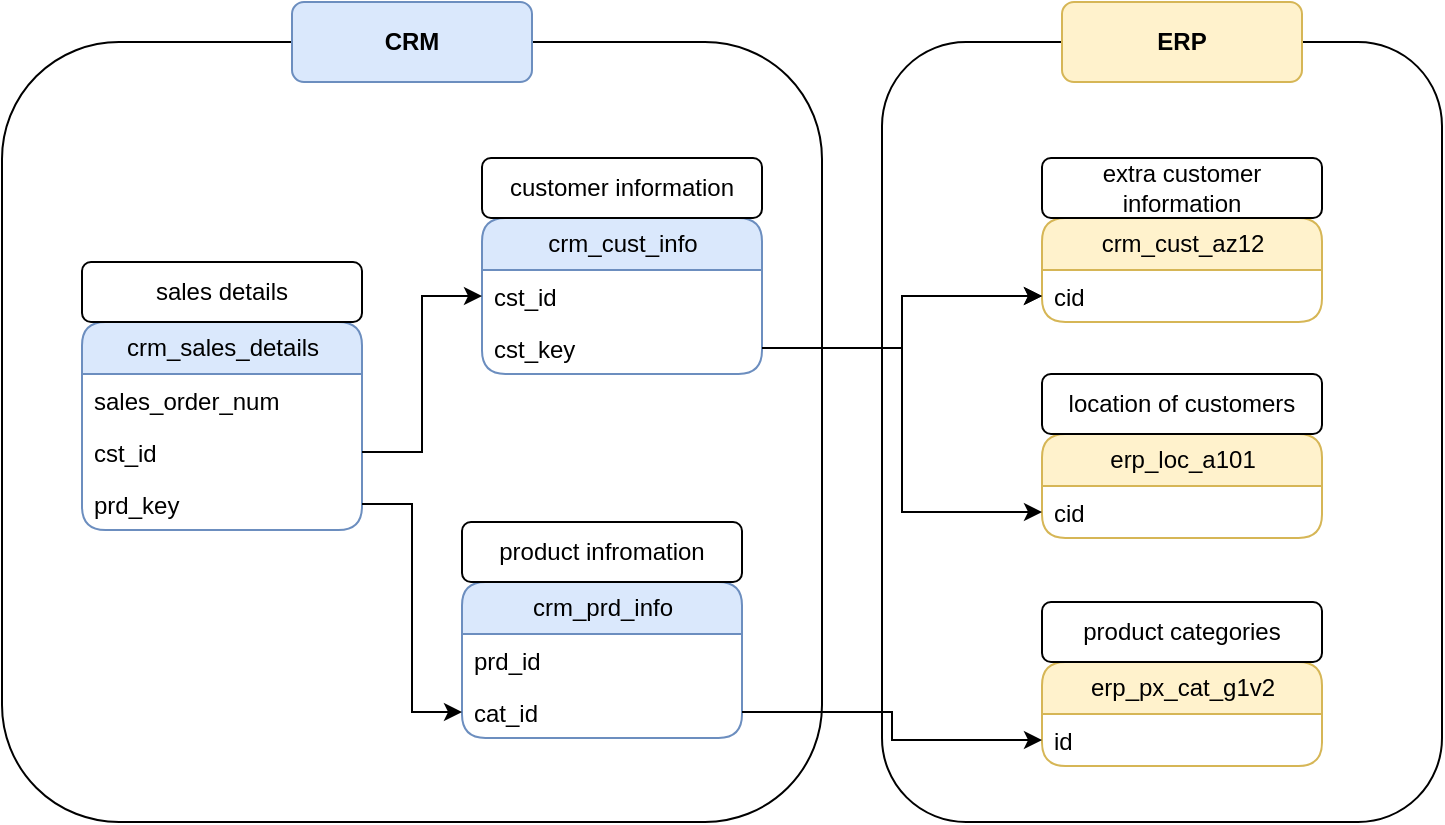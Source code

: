 <mxfile version="27.0.9">
  <diagram name="Page-1" id="vrlYyOKMZUnLN6hcUwrE">
    <mxGraphModel dx="1186" dy="516" grid="1" gridSize="10" guides="1" tooltips="1" connect="1" arrows="1" fold="1" page="0" pageScale="1" pageWidth="413" pageHeight="583" math="0" shadow="0">
      <root>
        <mxCell id="0" />
        <mxCell id="1" parent="0" />
        <mxCell id="G1LfzqULqKn8pjqGVw7g-43" value="" style="rounded=1;whiteSpace=wrap;html=1;fillColor=none;" parent="1" vertex="1">
          <mxGeometry x="-100" y="90" width="410" height="390" as="geometry" />
        </mxCell>
        <mxCell id="G1LfzqULqKn8pjqGVw7g-1" value="crm_cust_info" style="swimlane;fontStyle=0;childLayout=stackLayout;horizontal=1;startSize=26;fillColor=#dae8fc;horizontalStack=0;resizeParent=1;resizeParentMax=0;resizeLast=0;collapsible=1;marginBottom=0;html=1;rounded=1;swimlaneLine=1;glass=0;shadow=0;swimlaneFillColor=default;strokeColor=#6c8ebf;" parent="1" vertex="1">
          <mxGeometry x="140" y="178" width="140" height="78" as="geometry" />
        </mxCell>
        <mxCell id="G1LfzqULqKn8pjqGVw7g-2" value="cst_id" style="text;strokeColor=none;fillColor=none;align=left;verticalAlign=top;spacingLeft=4;spacingRight=4;overflow=hidden;rotatable=0;points=[[0,0.5],[1,0.5]];portConstraint=eastwest;whiteSpace=wrap;html=1;" parent="G1LfzqULqKn8pjqGVw7g-1" vertex="1">
          <mxGeometry y="26" width="140" height="26" as="geometry" />
        </mxCell>
        <mxCell id="G1LfzqULqKn8pjqGVw7g-21" value="cst_key" style="text;strokeColor=none;fillColor=none;align=left;verticalAlign=top;spacingLeft=4;spacingRight=4;overflow=hidden;rotatable=0;points=[[0,0.5],[1,0.5]];portConstraint=eastwest;whiteSpace=wrap;html=1;" parent="G1LfzqULqKn8pjqGVw7g-1" vertex="1">
          <mxGeometry y="52" width="140" height="26" as="geometry" />
        </mxCell>
        <mxCell id="G1LfzqULqKn8pjqGVw7g-5" value="crm_sales_details" style="swimlane;fontStyle=0;childLayout=stackLayout;horizontal=1;startSize=26;fillColor=#dae8fc;horizontalStack=0;resizeParent=1;resizeParentMax=0;resizeLast=0;collapsible=1;marginBottom=0;html=1;rounded=1;swimlaneLine=1;glass=0;shadow=0;swimlaneFillColor=default;strokeColor=#6c8ebf;" parent="1" vertex="1">
          <mxGeometry x="-60" y="230" width="140" height="104" as="geometry" />
        </mxCell>
        <mxCell id="G1LfzqULqKn8pjqGVw7g-6" value="sales_order_num" style="text;strokeColor=none;fillColor=none;align=left;verticalAlign=top;spacingLeft=4;spacingRight=4;overflow=hidden;rotatable=0;points=[[0,0.5],[1,0.5]];portConstraint=eastwest;whiteSpace=wrap;html=1;" parent="G1LfzqULqKn8pjqGVw7g-5" vertex="1">
          <mxGeometry y="26" width="140" height="26" as="geometry" />
        </mxCell>
        <mxCell id="G1LfzqULqKn8pjqGVw7g-12" value="cst_id" style="text;strokeColor=none;fillColor=none;align=left;verticalAlign=top;spacingLeft=4;spacingRight=4;overflow=hidden;rotatable=0;points=[[0,0.5],[1,0.5]];portConstraint=eastwest;whiteSpace=wrap;html=1;strokeWidth=3;" parent="G1LfzqULqKn8pjqGVw7g-5" vertex="1">
          <mxGeometry y="52" width="140" height="26" as="geometry" />
        </mxCell>
        <mxCell id="G1LfzqULqKn8pjqGVw7g-15" value="prd_key" style="text;strokeColor=none;fillColor=none;align=left;verticalAlign=top;spacingLeft=4;spacingRight=4;overflow=hidden;rotatable=0;points=[[0,0.5],[1,0.5]];portConstraint=eastwest;whiteSpace=wrap;html=1;strokeWidth=3;" parent="G1LfzqULqKn8pjqGVw7g-5" vertex="1">
          <mxGeometry y="78" width="140" height="26" as="geometry" />
        </mxCell>
        <mxCell id="G1LfzqULqKn8pjqGVw7g-7" value="crm_prd_info" style="swimlane;fontStyle=0;childLayout=stackLayout;horizontal=1;startSize=26;fillColor=#dae8fc;horizontalStack=0;resizeParent=1;resizeParentMax=0;resizeLast=0;collapsible=1;marginBottom=0;html=1;rounded=1;swimlaneLine=1;glass=0;shadow=0;swimlaneFillColor=default;strokeColor=#6c8ebf;" parent="1" vertex="1">
          <mxGeometry x="130" y="360" width="140" height="78" as="geometry" />
        </mxCell>
        <mxCell id="G1LfzqULqKn8pjqGVw7g-8" value="prd_id" style="text;strokeColor=none;fillColor=none;align=left;verticalAlign=top;spacingLeft=4;spacingRight=4;overflow=hidden;rotatable=0;points=[[0,0.5],[1,0.5]];portConstraint=eastwest;whiteSpace=wrap;html=1;" parent="G1LfzqULqKn8pjqGVw7g-7" vertex="1">
          <mxGeometry y="26" width="140" height="26" as="geometry" />
        </mxCell>
        <mxCell id="G1LfzqULqKn8pjqGVw7g-32" value="cat_id" style="text;strokeColor=none;fillColor=none;align=left;verticalAlign=top;spacingLeft=4;spacingRight=4;overflow=hidden;rotatable=0;points=[[0,0.5],[1,0.5]];portConstraint=eastwest;whiteSpace=wrap;html=1;" parent="G1LfzqULqKn8pjqGVw7g-7" vertex="1">
          <mxGeometry y="52" width="140" height="26" as="geometry" />
        </mxCell>
        <mxCell id="G1LfzqULqKn8pjqGVw7g-13" style="edgeStyle=orthogonalEdgeStyle;rounded=0;orthogonalLoop=1;jettySize=auto;html=1;entryX=0;entryY=0.5;entryDx=0;entryDy=0;" parent="1" source="G1LfzqULqKn8pjqGVw7g-12" target="G1LfzqULqKn8pjqGVw7g-2" edge="1">
          <mxGeometry relative="1" as="geometry" />
        </mxCell>
        <mxCell id="G1LfzqULqKn8pjqGVw7g-18" value="crm_cust_az12" style="swimlane;fontStyle=0;childLayout=stackLayout;horizontal=1;startSize=26;fillColor=#fff2cc;horizontalStack=0;resizeParent=1;resizeParentMax=0;resizeLast=0;collapsible=1;marginBottom=0;html=1;rounded=1;swimlaneLine=1;glass=0;shadow=0;swimlaneFillColor=default;strokeColor=#d6b656;" parent="1" vertex="1">
          <mxGeometry x="420" y="178" width="140" height="52" as="geometry" />
        </mxCell>
        <mxCell id="G1LfzqULqKn8pjqGVw7g-19" value="cid" style="text;strokeColor=none;fillColor=none;align=left;verticalAlign=top;spacingLeft=4;spacingRight=4;overflow=hidden;rotatable=0;points=[[0,0.5],[1,0.5]];portConstraint=eastwest;whiteSpace=wrap;html=1;" parent="G1LfzqULqKn8pjqGVw7g-18" vertex="1">
          <mxGeometry y="26" width="140" height="26" as="geometry" />
        </mxCell>
        <mxCell id="G1LfzqULqKn8pjqGVw7g-22" value="" style="edgeStyle=orthogonalEdgeStyle;rounded=0;orthogonalLoop=1;jettySize=auto;html=1;" parent="1" source="G1LfzqULqKn8pjqGVw7g-21" target="G1LfzqULqKn8pjqGVw7g-19" edge="1">
          <mxGeometry relative="1" as="geometry" />
        </mxCell>
        <mxCell id="G1LfzqULqKn8pjqGVw7g-27" value="erp_loc_a101" style="swimlane;fontStyle=0;childLayout=stackLayout;horizontal=1;startSize=26;fillColor=#fff2cc;horizontalStack=0;resizeParent=1;resizeParentMax=0;resizeLast=0;collapsible=1;marginBottom=0;html=1;rounded=1;swimlaneLine=1;glass=0;shadow=0;swimlaneFillColor=default;strokeColor=#d6b656;" parent="1" vertex="1">
          <mxGeometry x="420" y="286" width="140" height="52" as="geometry" />
        </mxCell>
        <mxCell id="G1LfzqULqKn8pjqGVw7g-28" value="cid" style="text;strokeColor=none;fillColor=none;align=left;verticalAlign=top;spacingLeft=4;spacingRight=4;overflow=hidden;rotatable=0;points=[[0,0.5],[1,0.5]];portConstraint=eastwest;whiteSpace=wrap;html=1;" parent="G1LfzqULqKn8pjqGVw7g-27" vertex="1">
          <mxGeometry y="26" width="140" height="26" as="geometry" />
        </mxCell>
        <mxCell id="G1LfzqULqKn8pjqGVw7g-30" value="" style="edgeStyle=orthogonalEdgeStyle;rounded=0;orthogonalLoop=1;jettySize=auto;html=1;" parent="1" source="G1LfzqULqKn8pjqGVw7g-21" target="G1LfzqULqKn8pjqGVw7g-19" edge="1">
          <mxGeometry relative="1" as="geometry" />
        </mxCell>
        <mxCell id="G1LfzqULqKn8pjqGVw7g-31" style="edgeStyle=orthogonalEdgeStyle;rounded=0;orthogonalLoop=1;jettySize=auto;html=1;entryX=0;entryY=0.5;entryDx=0;entryDy=0;" parent="1" source="G1LfzqULqKn8pjqGVw7g-21" target="G1LfzqULqKn8pjqGVw7g-28" edge="1">
          <mxGeometry relative="1" as="geometry" />
        </mxCell>
        <mxCell id="G1LfzqULqKn8pjqGVw7g-33" value="erp_px_cat_g1v2" style="swimlane;fontStyle=0;childLayout=stackLayout;horizontal=1;startSize=26;fillColor=#fff2cc;horizontalStack=0;resizeParent=1;resizeParentMax=0;resizeLast=0;collapsible=1;marginBottom=0;html=1;rounded=1;swimlaneLine=1;glass=0;shadow=0;swimlaneFillColor=default;strokeColor=#d6b656;" parent="1" vertex="1">
          <mxGeometry x="420" y="400" width="140" height="52" as="geometry" />
        </mxCell>
        <mxCell id="G1LfzqULqKn8pjqGVw7g-34" value="id" style="text;strokeColor=none;fillColor=none;align=left;verticalAlign=top;spacingLeft=4;spacingRight=4;overflow=hidden;rotatable=0;points=[[0,0.5],[1,0.5]];portConstraint=eastwest;whiteSpace=wrap;html=1;" parent="G1LfzqULqKn8pjqGVw7g-33" vertex="1">
          <mxGeometry y="26" width="140" height="26" as="geometry" />
        </mxCell>
        <mxCell id="G1LfzqULqKn8pjqGVw7g-35" style="edgeStyle=orthogonalEdgeStyle;rounded=0;orthogonalLoop=1;jettySize=auto;html=1;entryX=0;entryY=0.75;entryDx=0;entryDy=0;" parent="1" source="G1LfzqULqKn8pjqGVw7g-32" target="G1LfzqULqKn8pjqGVw7g-33" edge="1">
          <mxGeometry relative="1" as="geometry" />
        </mxCell>
        <mxCell id="G1LfzqULqKn8pjqGVw7g-37" value="sales details" style="whiteSpace=wrap;html=1;rounded=1;" parent="1" vertex="1">
          <mxGeometry x="-60" y="200" width="140" height="30" as="geometry" />
        </mxCell>
        <mxCell id="G1LfzqULqKn8pjqGVw7g-38" value="customer information" style="whiteSpace=wrap;html=1;rounded=1;" parent="1" vertex="1">
          <mxGeometry x="140" y="148" width="140" height="30" as="geometry" />
        </mxCell>
        <mxCell id="G1LfzqULqKn8pjqGVw7g-39" value="product infromation" style="whiteSpace=wrap;html=1;rounded=1;" parent="1" vertex="1">
          <mxGeometry x="130" y="330" width="140" height="30" as="geometry" />
        </mxCell>
        <mxCell id="G1LfzqULqKn8pjqGVw7g-40" value="extra customer information" style="whiteSpace=wrap;html=1;rounded=1;" parent="1" vertex="1">
          <mxGeometry x="420" y="148" width="140" height="30" as="geometry" />
        </mxCell>
        <mxCell id="G1LfzqULqKn8pjqGVw7g-41" value="location of customers" style="whiteSpace=wrap;html=1;rounded=1;" parent="1" vertex="1">
          <mxGeometry x="420" y="256" width="140" height="30" as="geometry" />
        </mxCell>
        <mxCell id="G1LfzqULqKn8pjqGVw7g-42" value="product categories" style="whiteSpace=wrap;html=1;rounded=1;" parent="1" vertex="1">
          <mxGeometry x="420" y="370" width="140" height="30" as="geometry" />
        </mxCell>
        <mxCell id="G1LfzqULqKn8pjqGVw7g-45" value="&lt;b&gt;CRM&lt;/b&gt;" style="rounded=1;whiteSpace=wrap;html=1;fillColor=#dae8fc;strokeColor=#6c8ebf;" parent="1" vertex="1">
          <mxGeometry x="45" y="70" width="120" height="40" as="geometry" />
        </mxCell>
        <mxCell id="G1LfzqULqKn8pjqGVw7g-55" value="" style="rounded=1;whiteSpace=wrap;html=1;fillColor=none;strokeColor=default;" parent="1" vertex="1">
          <mxGeometry x="340" y="90" width="280" height="390" as="geometry" />
        </mxCell>
        <mxCell id="G1LfzqULqKn8pjqGVw7g-57" value="ERP" style="rounded=1;whiteSpace=wrap;html=1;fillColor=#fff2cc;strokeColor=#d6b656;fontStyle=1" parent="1" vertex="1">
          <mxGeometry x="430" y="70" width="120" height="40" as="geometry" />
        </mxCell>
        <mxCell id="k5AQwM-Nr4oZBj4dmHwO-9" style="edgeStyle=orthogonalEdgeStyle;rounded=0;orthogonalLoop=1;jettySize=auto;html=1;entryX=0;entryY=0.5;entryDx=0;entryDy=0;" parent="1" source="G1LfzqULqKn8pjqGVw7g-15" target="G1LfzqULqKn8pjqGVw7g-32" edge="1">
          <mxGeometry relative="1" as="geometry" />
        </mxCell>
      </root>
    </mxGraphModel>
  </diagram>
</mxfile>
